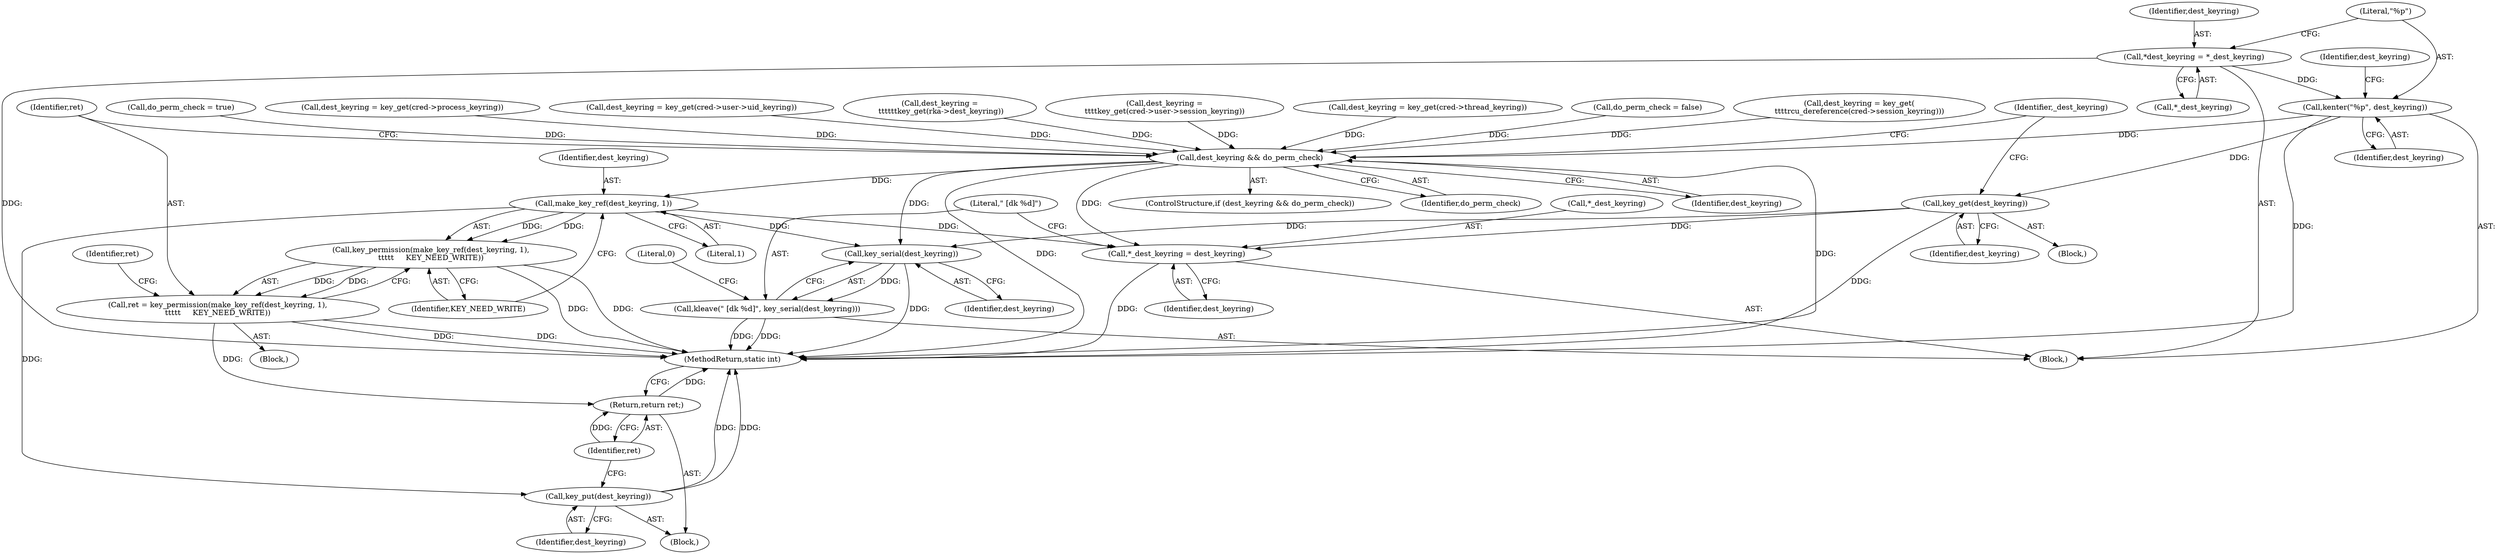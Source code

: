 digraph "0_linux_4dca6ea1d9432052afb06baf2e3ae78188a4410b@pointer" {
"1000113" [label="(Call,*dest_keyring = *_dest_keyring)"];
"1000119" [label="(Call,kenter(\"%p\", dest_keyring))"];
"1000125" [label="(Call,key_get(dest_keyring))"];
"1000265" [label="(Call,*_dest_keyring = dest_keyring)"];
"1000271" [label="(Call,key_serial(dest_keyring))"];
"1000269" [label="(Call,kleave(\" [dk %d]\", key_serial(dest_keyring)))"];
"1000247" [label="(Call,dest_keyring && do_perm_check)"];
"1000254" [label="(Call,make_key_ref(dest_keyring, 1))"];
"1000253" [label="(Call,key_permission(make_key_ref(dest_keyring, 1),\n\t\t\t\t\t     KEY_NEED_WRITE))"];
"1000251" [label="(Call,ret = key_permission(make_key_ref(dest_keyring, 1),\n\t\t\t\t\t     KEY_NEED_WRITE))"];
"1000263" [label="(Return,return ret;)"];
"1000261" [label="(Call,key_put(dest_keyring))"];
"1000126" [label="(Identifier,dest_keyring)"];
"1000250" [label="(Block,)"];
"1000224" [label="(Call,dest_keyring =\n\t\t\t\tkey_get(cred->user->session_keyring))"];
"1000247" [label="(Call,dest_keyring && do_perm_check)"];
"1000267" [label="(Identifier,_dest_keyring)"];
"1000246" [label="(ControlStructure,if (dest_keyring && do_perm_check))"];
"1000191" [label="(Call,dest_keyring = key_get(cred->thread_keyring))"];
"1000186" [label="(Call,do_perm_check = false)"];
"1000257" [label="(Identifier,KEY_NEED_WRITE)"];
"1000252" [label="(Identifier,ret)"];
"1000212" [label="(Call,dest_keyring = key_get(\n\t\t\t\trcu_dereference(cred->session_keyring)))"];
"1000270" [label="(Literal,\" [dk %d]\")"];
"1000130" [label="(Call,do_perm_check = true)"];
"1000256" [label="(Literal,1)"];
"1000249" [label="(Identifier,do_perm_check)"];
"1000248" [label="(Identifier,dest_keyring)"];
"1000251" [label="(Call,ret = key_permission(make_key_ref(dest_keyring, 1),\n\t\t\t\t\t     KEY_NEED_WRITE))"];
"1000113" [label="(Call,*dest_keyring = *_dest_keyring)"];
"1000120" [label="(Literal,\"%p\")"];
"1000119" [label="(Call,kenter(\"%p\", dest_keyring))"];
"1000271" [label="(Call,key_serial(dest_keyring))"];
"1000264" [label="(Identifier,ret)"];
"1000124" [label="(Block,)"];
"1000266" [label="(Call,*_dest_keyring)"];
"1000125" [label="(Call,key_get(dest_keyring))"];
"1000265" [label="(Call,*_dest_keyring = dest_keyring)"];
"1000255" [label="(Identifier,dest_keyring)"];
"1000106" [label="(Block,)"];
"1000275" [label="(MethodReturn,static int)"];
"1000269" [label="(Call,kleave(\" [dk %d]\", key_serial(dest_keyring)))"];
"1000253" [label="(Call,key_permission(make_key_ref(dest_keyring, 1),\n\t\t\t\t\t     KEY_NEED_WRITE))"];
"1000115" [label="(Call,*_dest_keyring)"];
"1000268" [label="(Identifier,dest_keyring)"];
"1000272" [label="(Identifier,dest_keyring)"];
"1000201" [label="(Call,dest_keyring = key_get(cred->process_keyring))"];
"1000263" [label="(Return,return ret;)"];
"1000274" [label="(Literal,0)"];
"1000114" [label="(Identifier,dest_keyring)"];
"1000261" [label="(Call,key_put(dest_keyring))"];
"1000260" [label="(Block,)"];
"1000234" [label="(Call,dest_keyring = key_get(cred->user->uid_keyring))"];
"1000259" [label="(Identifier,ret)"];
"1000172" [label="(Call,dest_keyring =\n \t\t\t\t\t\tkey_get(rka->dest_keyring))"];
"1000262" [label="(Identifier,dest_keyring)"];
"1000121" [label="(Identifier,dest_keyring)"];
"1000123" [label="(Identifier,dest_keyring)"];
"1000254" [label="(Call,make_key_ref(dest_keyring, 1))"];
"1000113" -> "1000106"  [label="AST: "];
"1000113" -> "1000115"  [label="CFG: "];
"1000114" -> "1000113"  [label="AST: "];
"1000115" -> "1000113"  [label="AST: "];
"1000120" -> "1000113"  [label="CFG: "];
"1000113" -> "1000275"  [label="DDG: "];
"1000113" -> "1000119"  [label="DDG: "];
"1000119" -> "1000106"  [label="AST: "];
"1000119" -> "1000121"  [label="CFG: "];
"1000120" -> "1000119"  [label="AST: "];
"1000121" -> "1000119"  [label="AST: "];
"1000123" -> "1000119"  [label="CFG: "];
"1000119" -> "1000275"  [label="DDG: "];
"1000119" -> "1000125"  [label="DDG: "];
"1000119" -> "1000247"  [label="DDG: "];
"1000125" -> "1000124"  [label="AST: "];
"1000125" -> "1000126"  [label="CFG: "];
"1000126" -> "1000125"  [label="AST: "];
"1000267" -> "1000125"  [label="CFG: "];
"1000125" -> "1000275"  [label="DDG: "];
"1000125" -> "1000265"  [label="DDG: "];
"1000125" -> "1000271"  [label="DDG: "];
"1000265" -> "1000106"  [label="AST: "];
"1000265" -> "1000268"  [label="CFG: "];
"1000266" -> "1000265"  [label="AST: "];
"1000268" -> "1000265"  [label="AST: "];
"1000270" -> "1000265"  [label="CFG: "];
"1000265" -> "1000275"  [label="DDG: "];
"1000247" -> "1000265"  [label="DDG: "];
"1000254" -> "1000265"  [label="DDG: "];
"1000271" -> "1000269"  [label="AST: "];
"1000271" -> "1000272"  [label="CFG: "];
"1000272" -> "1000271"  [label="AST: "];
"1000269" -> "1000271"  [label="CFG: "];
"1000271" -> "1000275"  [label="DDG: "];
"1000271" -> "1000269"  [label="DDG: "];
"1000247" -> "1000271"  [label="DDG: "];
"1000254" -> "1000271"  [label="DDG: "];
"1000269" -> "1000106"  [label="AST: "];
"1000270" -> "1000269"  [label="AST: "];
"1000274" -> "1000269"  [label="CFG: "];
"1000269" -> "1000275"  [label="DDG: "];
"1000269" -> "1000275"  [label="DDG: "];
"1000247" -> "1000246"  [label="AST: "];
"1000247" -> "1000248"  [label="CFG: "];
"1000247" -> "1000249"  [label="CFG: "];
"1000248" -> "1000247"  [label="AST: "];
"1000249" -> "1000247"  [label="AST: "];
"1000252" -> "1000247"  [label="CFG: "];
"1000267" -> "1000247"  [label="CFG: "];
"1000247" -> "1000275"  [label="DDG: "];
"1000247" -> "1000275"  [label="DDG: "];
"1000224" -> "1000247"  [label="DDG: "];
"1000234" -> "1000247"  [label="DDG: "];
"1000191" -> "1000247"  [label="DDG: "];
"1000201" -> "1000247"  [label="DDG: "];
"1000212" -> "1000247"  [label="DDG: "];
"1000172" -> "1000247"  [label="DDG: "];
"1000186" -> "1000247"  [label="DDG: "];
"1000130" -> "1000247"  [label="DDG: "];
"1000247" -> "1000254"  [label="DDG: "];
"1000254" -> "1000253"  [label="AST: "];
"1000254" -> "1000256"  [label="CFG: "];
"1000255" -> "1000254"  [label="AST: "];
"1000256" -> "1000254"  [label="AST: "];
"1000257" -> "1000254"  [label="CFG: "];
"1000254" -> "1000253"  [label="DDG: "];
"1000254" -> "1000253"  [label="DDG: "];
"1000254" -> "1000261"  [label="DDG: "];
"1000253" -> "1000251"  [label="AST: "];
"1000253" -> "1000257"  [label="CFG: "];
"1000257" -> "1000253"  [label="AST: "];
"1000251" -> "1000253"  [label="CFG: "];
"1000253" -> "1000275"  [label="DDG: "];
"1000253" -> "1000275"  [label="DDG: "];
"1000253" -> "1000251"  [label="DDG: "];
"1000253" -> "1000251"  [label="DDG: "];
"1000251" -> "1000250"  [label="AST: "];
"1000252" -> "1000251"  [label="AST: "];
"1000259" -> "1000251"  [label="CFG: "];
"1000251" -> "1000275"  [label="DDG: "];
"1000251" -> "1000275"  [label="DDG: "];
"1000251" -> "1000263"  [label="DDG: "];
"1000263" -> "1000260"  [label="AST: "];
"1000263" -> "1000264"  [label="CFG: "];
"1000264" -> "1000263"  [label="AST: "];
"1000275" -> "1000263"  [label="CFG: "];
"1000263" -> "1000275"  [label="DDG: "];
"1000264" -> "1000263"  [label="DDG: "];
"1000261" -> "1000260"  [label="AST: "];
"1000261" -> "1000262"  [label="CFG: "];
"1000262" -> "1000261"  [label="AST: "];
"1000264" -> "1000261"  [label="CFG: "];
"1000261" -> "1000275"  [label="DDG: "];
"1000261" -> "1000275"  [label="DDG: "];
}
